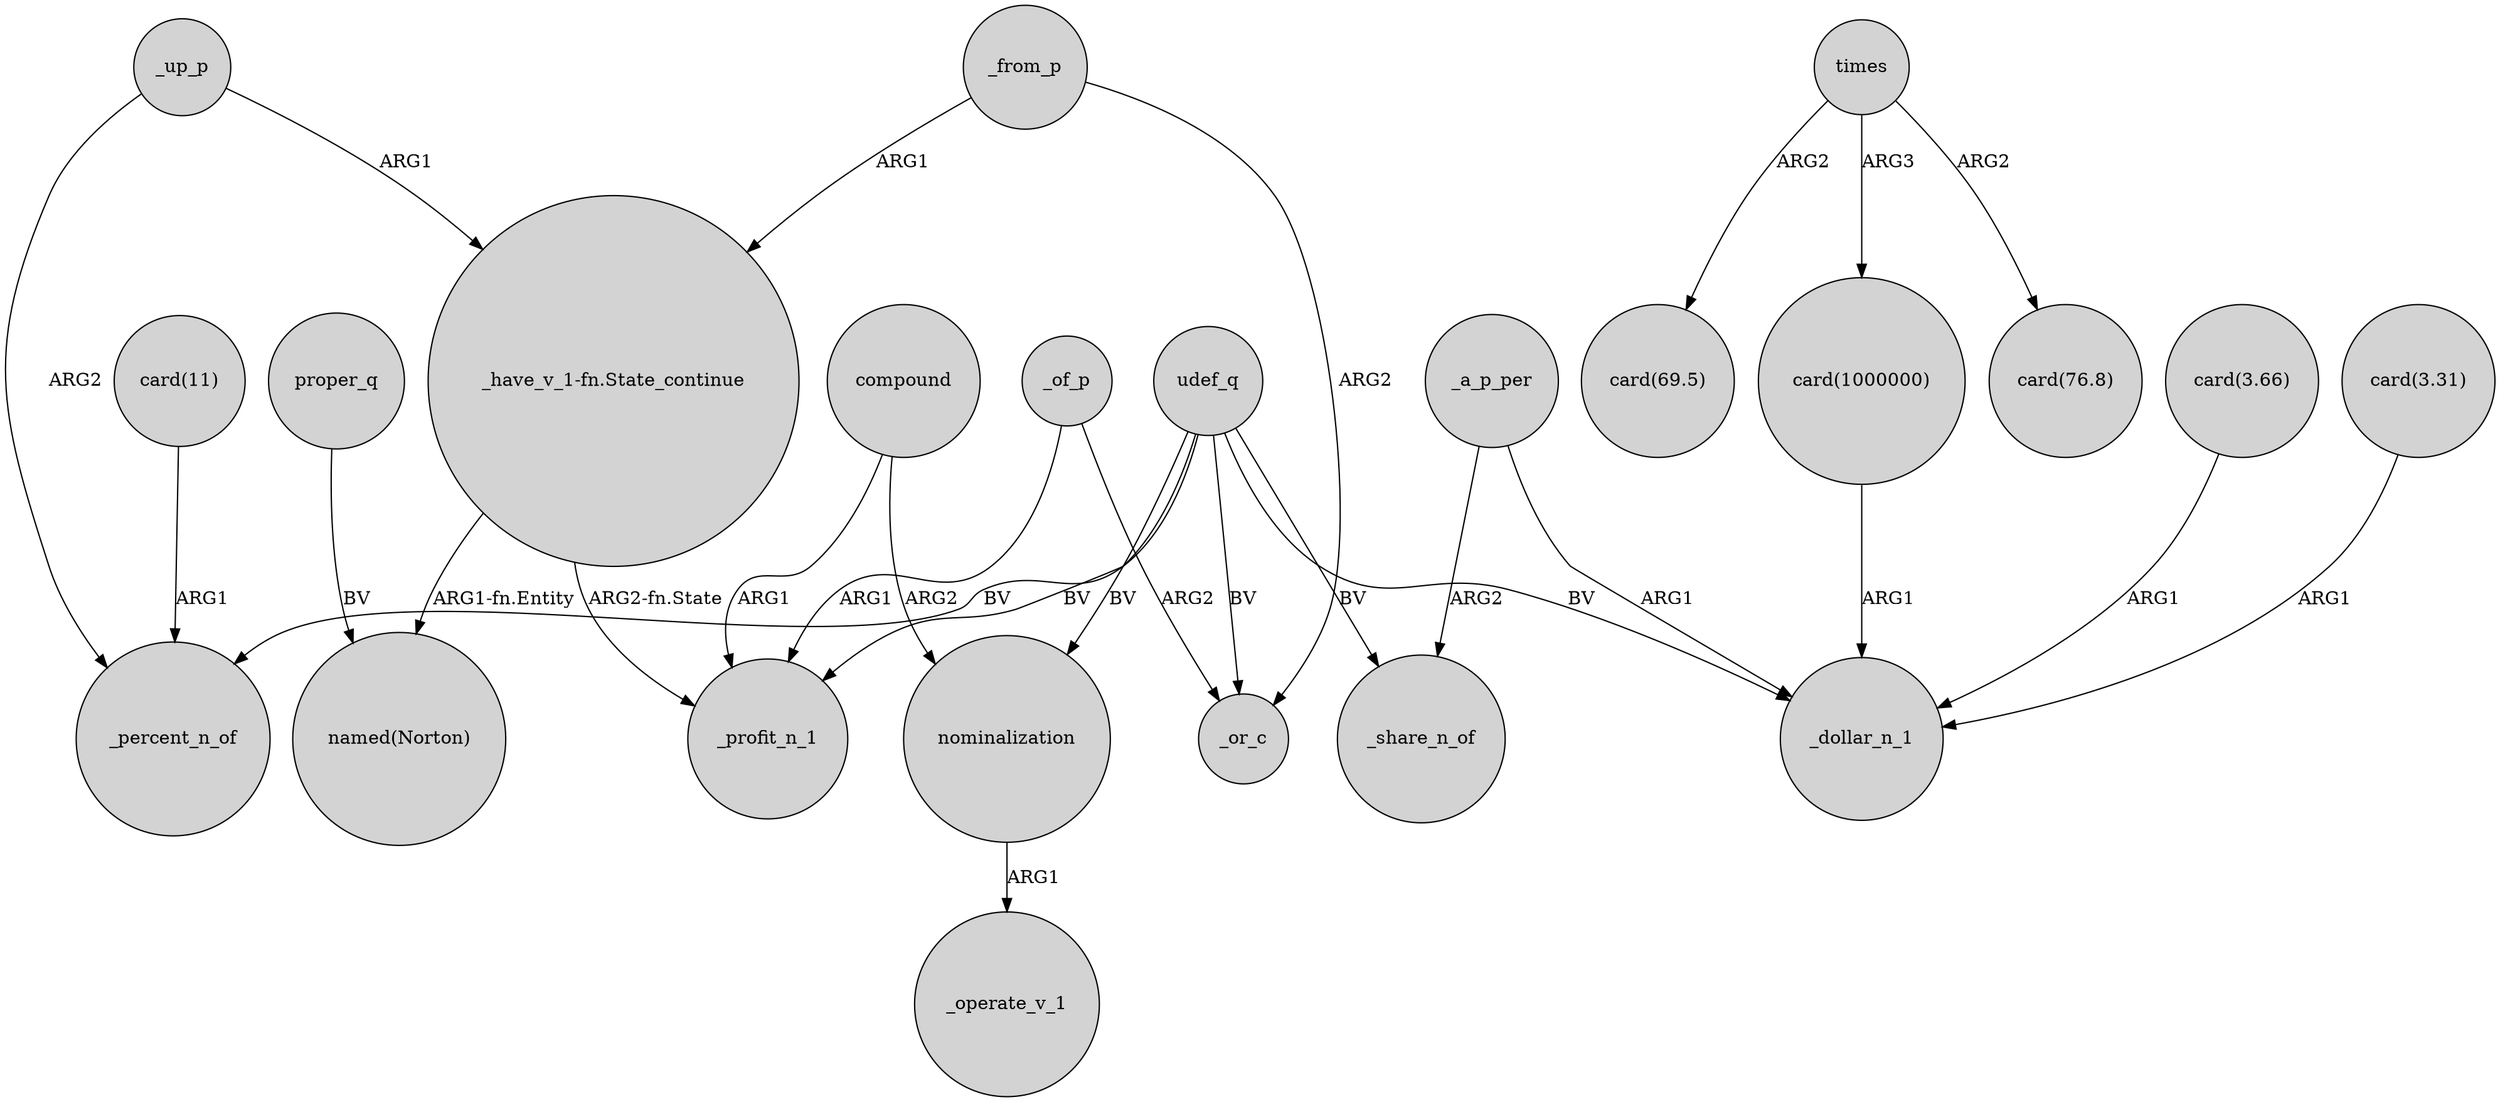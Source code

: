 digraph {
	node [shape=circle style=filled]
	_up_p -> _percent_n_of [label=ARG2]
	udef_q -> nominalization [label=BV]
	nominalization -> _operate_v_1 [label=ARG1]
	times -> "card(1000000)" [label=ARG3]
	_up_p -> "_have_v_1-fn.State_continue" [label=ARG1]
	udef_q -> _profit_n_1 [label=BV]
	compound -> nominalization [label=ARG2]
	udef_q -> _or_c [label=BV]
	_from_p -> "_have_v_1-fn.State_continue" [label=ARG1]
	times -> "card(76.8)" [label=ARG2]
	"_have_v_1-fn.State_continue" -> _profit_n_1 [label="ARG2-fn.State"]
	_a_p_per -> _share_n_of [label=ARG2]
	udef_q -> _percent_n_of [label=BV]
	"_have_v_1-fn.State_continue" -> "named(Norton)" [label="ARG1-fn.Entity"]
	_of_p -> _profit_n_1 [label=ARG1]
	udef_q -> _share_n_of [label=BV]
	"card(11)" -> _percent_n_of [label=ARG1]
	compound -> _profit_n_1 [label=ARG1]
	udef_q -> _dollar_n_1 [label=BV]
	"card(1000000)" -> _dollar_n_1 [label=ARG1]
	times -> "card(69.5)" [label=ARG2]
	_from_p -> _or_c [label=ARG2]
	_a_p_per -> _dollar_n_1 [label=ARG1]
	_of_p -> _or_c [label=ARG2]
	proper_q -> "named(Norton)" [label=BV]
	"card(3.66)" -> _dollar_n_1 [label=ARG1]
	"card(3.31)" -> _dollar_n_1 [label=ARG1]
}
